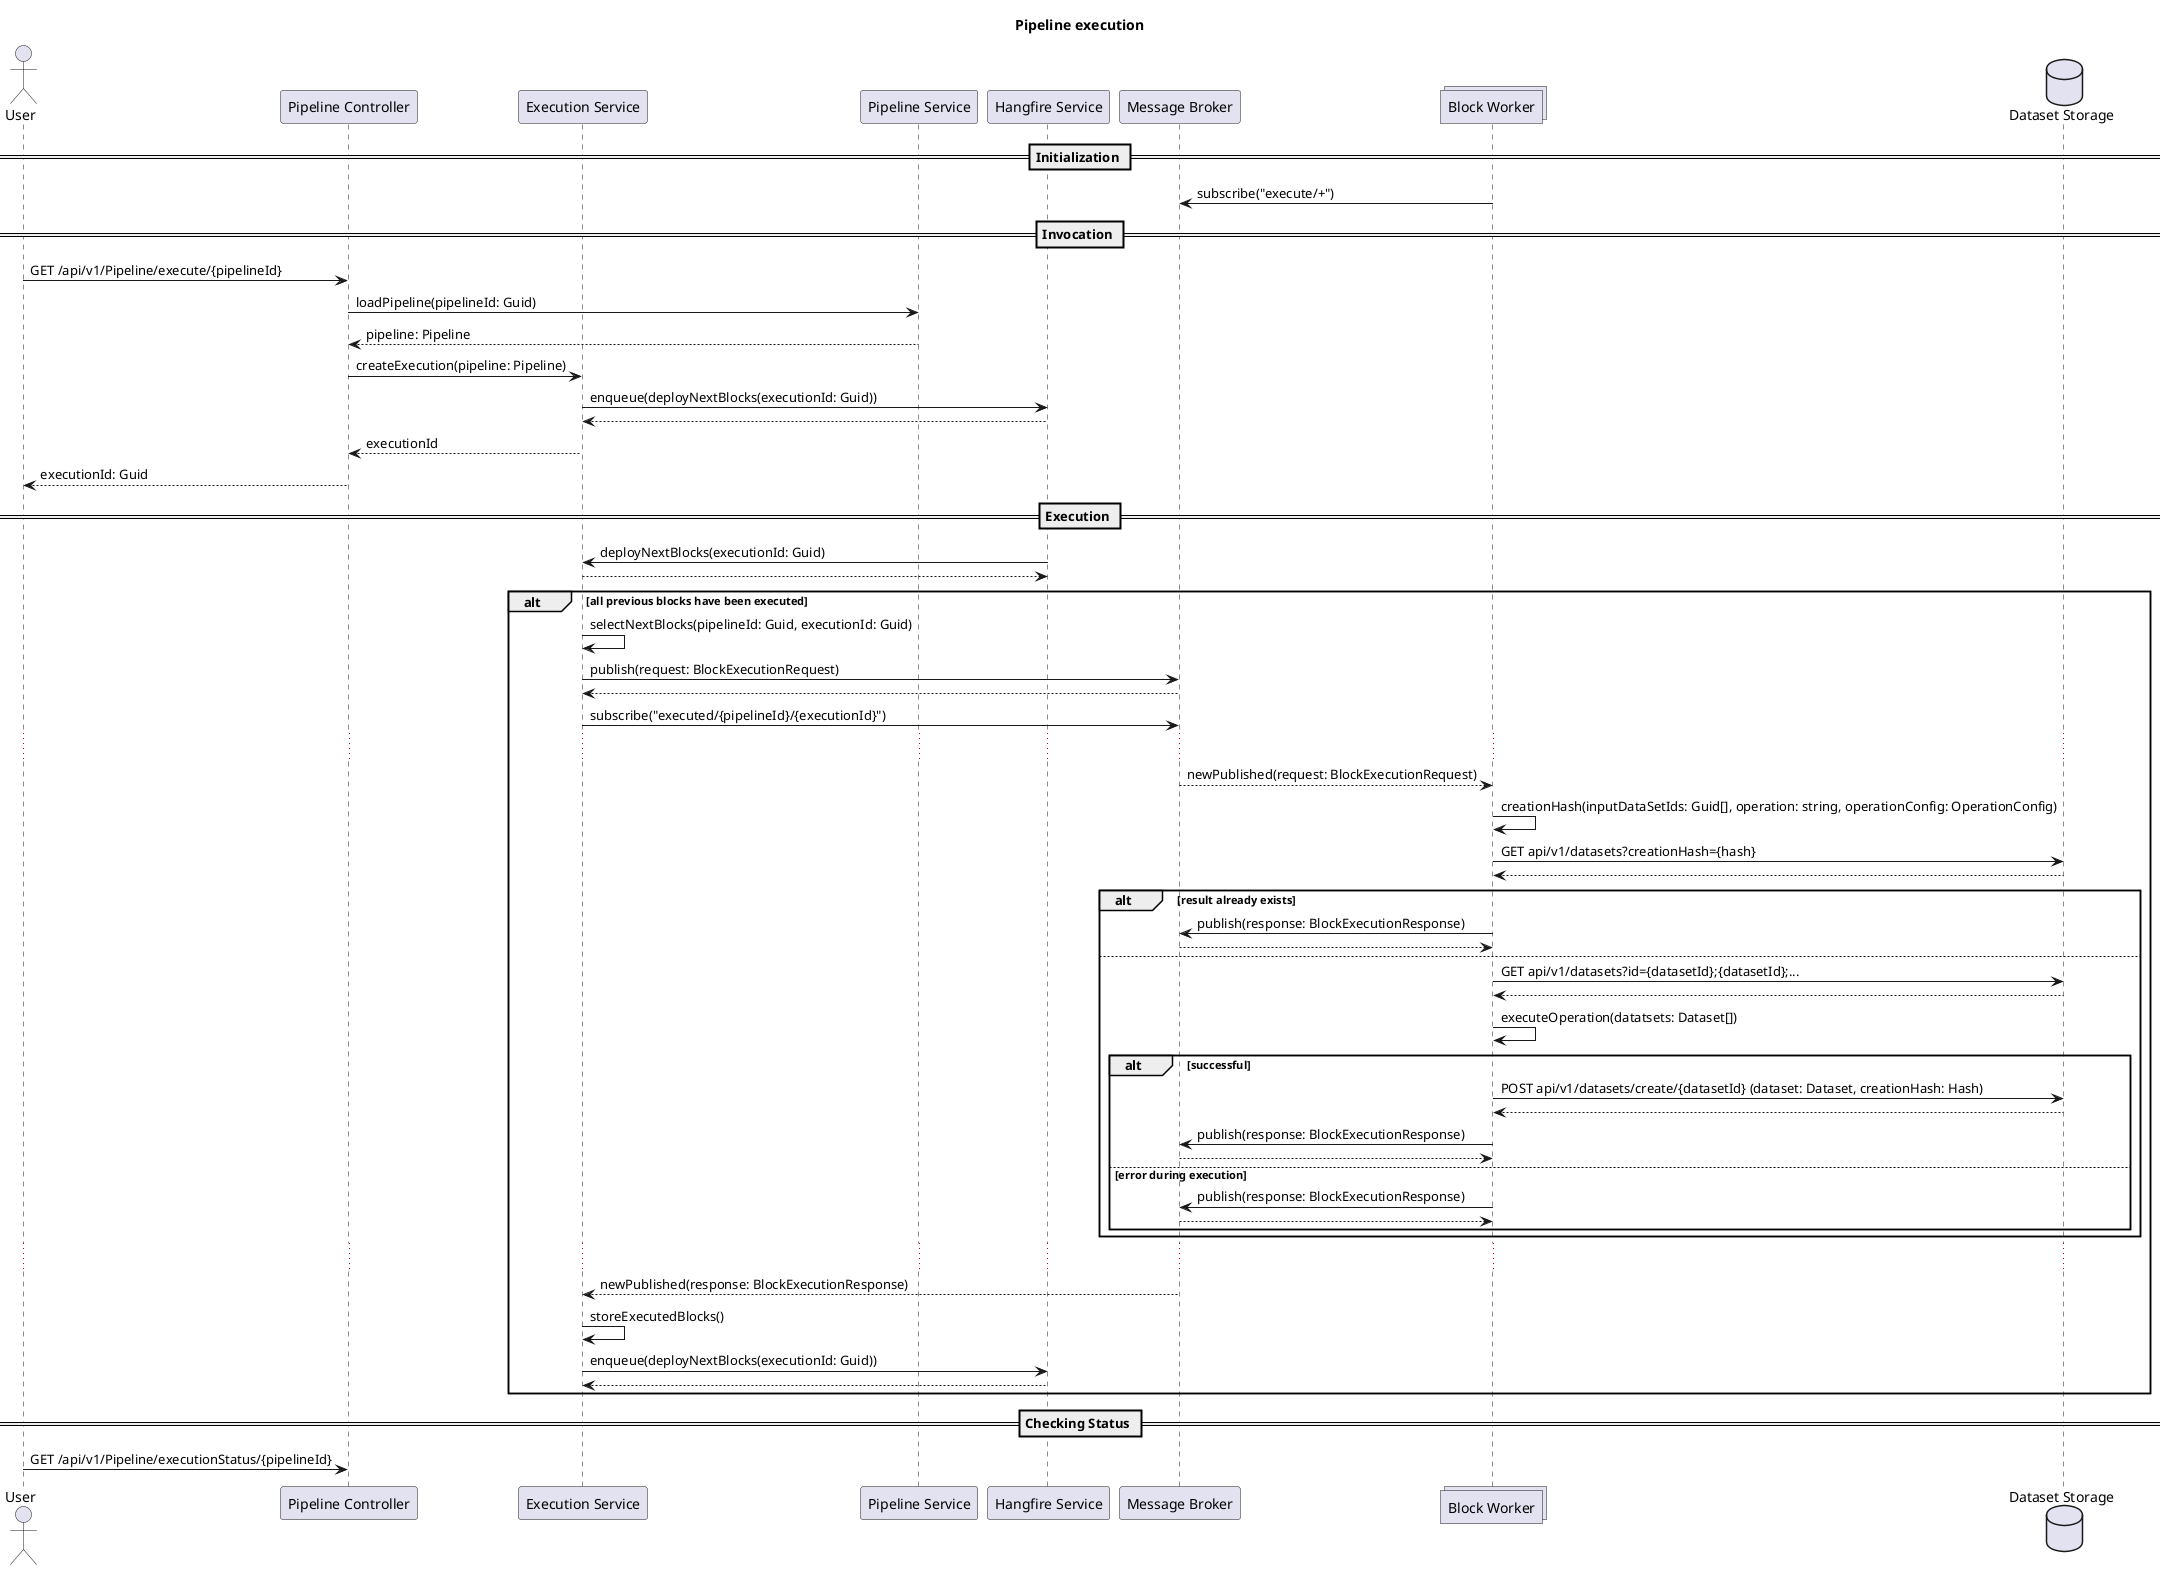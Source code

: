 @startuml pipeline-execution

'Name Definitions'
!$pc = "Pipeline Controller"
!$ps = "Pipeline Service"
!$es = "Execution Service"
!$hs = "Hangfire Service"
!$mb = "Message Broker"
!$bw = "Block Worker"
!$ds = "Dataset Storage"
!$u = "User"

title Pipeline execution
actor "$u"
participant "$pc"
participant "$es"
participant "$ps"
participant "$hs"
participant "$mb"
collections "$bw"
database "$ds"

== Initialization ==

"$bw" -> "$mb" : subscribe("execute/+")

== Invocation ==

"$u" -> "$pc" : GET /api/v1/Pipeline/execute/{pipelineId}

"$pc" -> "$ps": loadPipeline(pipelineId: Guid)
"$pc" <-- "$ps": pipeline: Pipeline
"$pc" -> "$es": createExecution(pipeline: Pipeline)
"$es" -> "$hs": enqueue(deployNextBlocks(executionId: Guid))
"$es" <-- "$hs"
"$pc" <-- "$es": executionId
"$u" <-- "$pc" : executionId: Guid

== Execution ==
"$hs" -> "$es": deployNextBlocks(executionId: Guid)
"$hs" <-- "$es"
alt all previous blocks have been executed
    "$es" -> "$es" : selectNextBlocks(pipelineId: Guid, executionId: Guid)
    "$es" -> "$mb" : publish(request: BlockExecutionRequest) 
    "$es" <-- "$mb" 
    "$es" -> "$mb" : subscribe("executed/{pipelineId}/{executionId}")
    ...
    
    "$mb" --> "$bw" : newPublished(request: BlockExecutionRequest)
    "$bw" -> "$bw" : creationHash(inputDataSetIds: Guid[], operation: string, operationConfig: OperationConfig)
    "$bw" -> "$ds" : GET api/v1/datasets?creationHash={hash}
    "$bw" <-- "$ds" 
    
    alt result already exists
        "$bw" -> "$mb" : publish(response: BlockExecutionResponse)
        "$bw" <-- "$mb"
    else
        "$bw" -> "$ds" : GET api/v1/datasets?id={datasetId};{datasetId};...
        "$bw" <-- "$ds"
        
        "$bw" -> "$bw" : executeOperation(datatsets: Dataset[])
           
        alt successful
            "$bw" -> "$ds" : POST api/v1/datasets/create/{datasetId} (dataset: Dataset, creationHash: Hash)
            "$bw" <-- "$ds"
            "$bw" -> "$mb" : publish(response: BlockExecutionResponse)
            "$bw" <-- "$mb"
        else error during execution
            "$bw" -> "$mb" : publish(response: BlockExecutionResponse)
            "$bw" <-- "$mb"
        end
    end
    ...
    "$mb" --> "$es" : newPublished(response: BlockExecutionResponse)
    "$es" -> "$es": storeExecutedBlocks()
    "$es" -> "$hs": enqueue(deployNextBlocks(executionId: Guid))
    "$es" <-- "$hs"
end

== Checking Status ==

"$u" -> "$pc" : GET /api/v1/Pipeline/executionStatus/{pipelineId}

@enduml